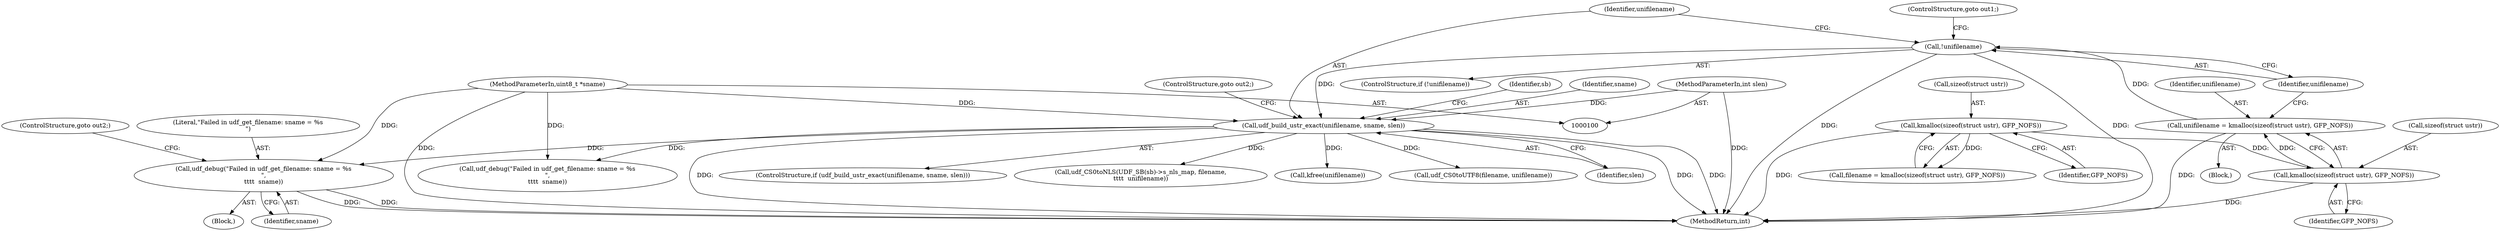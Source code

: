 digraph "0_linux_0e5cc9a40ada6046e6bc3bdfcd0c0d7e4b706b14_3@pointer" {
"1000171" [label="(Call,udf_debug(\"Failed in udf_get_filename: sname = %s\n\",\n\t\t\t\t  sname))"];
"1000135" [label="(Call,udf_build_ustr_exact(unifilename, sname, slen))"];
"1000131" [label="(Call,!unifilename)"];
"1000124" [label="(Call,unifilename = kmalloc(sizeof(struct ustr), GFP_NOFS))"];
"1000126" [label="(Call,kmalloc(sizeof(struct ustr), GFP_NOFS))"];
"1000115" [label="(Call,kmalloc(sizeof(struct ustr), GFP_NOFS))"];
"1000102" [label="(MethodParameterIn,uint8_t *sname)"];
"1000103" [label="(MethodParameterIn,int slen)"];
"1000171" [label="(Call,udf_debug(\"Failed in udf_get_filename: sname = %s\n\",\n\t\t\t\t  sname))"];
"1000103" [label="(MethodParameterIn,int slen)"];
"1000134" [label="(ControlStructure,if (udf_build_ustr_exact(unifilename, sname, slen)))"];
"1000126" [label="(Call,kmalloc(sizeof(struct ustr), GFP_NOFS))"];
"1000135" [label="(Call,udf_build_ustr_exact(unifilename, sname, slen))"];
"1000127" [label="(Call,sizeof(struct ustr))"];
"1000131" [label="(Call,!unifilename)"];
"1000125" [label="(Identifier,unifilename)"];
"1000172" [label="(Literal,\"Failed in udf_get_filename: sname = %s\n\")"];
"1000174" [label="(ControlStructure,goto out2;)"];
"1000170" [label="(Block,)"];
"1000163" [label="(Call,udf_CS0toNLS(UDF_SB(sb)->s_nls_map, filename,\n\t\t\t\t  unifilename))"];
"1000195" [label="(Call,kfree(unifilename))"];
"1000113" [label="(Call,filename = kmalloc(sizeof(struct ustr), GFP_NOFS))"];
"1000124" [label="(Call,unifilename = kmalloc(sizeof(struct ustr), GFP_NOFS))"];
"1000173" [label="(Identifier,sname)"];
"1000136" [label="(Identifier,unifilename)"];
"1000147" [label="(Call,udf_CS0toUTF8(filename, unifilename))"];
"1000118" [label="(Identifier,GFP_NOFS)"];
"1000129" [label="(Identifier,GFP_NOFS)"];
"1000106" [label="(Block,)"];
"1000138" [label="(Identifier,slen)"];
"1000137" [label="(Identifier,sname)"];
"1000139" [label="(ControlStructure,goto out2;)"];
"1000132" [label="(Identifier,unifilename)"];
"1000115" [label="(Call,kmalloc(sizeof(struct ustr), GFP_NOFS))"];
"1000102" [label="(MethodParameterIn,uint8_t *sname)"];
"1000116" [label="(Call,sizeof(struct ustr))"];
"1000130" [label="(ControlStructure,if (!unifilename))"];
"1000142" [label="(Identifier,sb)"];
"1000133" [label="(ControlStructure,goto out1;)"];
"1000202" [label="(MethodReturn,int)"];
"1000151" [label="(Call,udf_debug(\"Failed in udf_get_filename: sname = %s\n\",\n\t\t\t\t  sname))"];
"1000171" -> "1000170"  [label="AST: "];
"1000171" -> "1000173"  [label="CFG: "];
"1000172" -> "1000171"  [label="AST: "];
"1000173" -> "1000171"  [label="AST: "];
"1000174" -> "1000171"  [label="CFG: "];
"1000171" -> "1000202"  [label="DDG: "];
"1000171" -> "1000202"  [label="DDG: "];
"1000135" -> "1000171"  [label="DDG: "];
"1000102" -> "1000171"  [label="DDG: "];
"1000135" -> "1000134"  [label="AST: "];
"1000135" -> "1000138"  [label="CFG: "];
"1000136" -> "1000135"  [label="AST: "];
"1000137" -> "1000135"  [label="AST: "];
"1000138" -> "1000135"  [label="AST: "];
"1000139" -> "1000135"  [label="CFG: "];
"1000142" -> "1000135"  [label="CFG: "];
"1000135" -> "1000202"  [label="DDG: "];
"1000135" -> "1000202"  [label="DDG: "];
"1000135" -> "1000202"  [label="DDG: "];
"1000131" -> "1000135"  [label="DDG: "];
"1000102" -> "1000135"  [label="DDG: "];
"1000103" -> "1000135"  [label="DDG: "];
"1000135" -> "1000147"  [label="DDG: "];
"1000135" -> "1000151"  [label="DDG: "];
"1000135" -> "1000163"  [label="DDG: "];
"1000135" -> "1000195"  [label="DDG: "];
"1000131" -> "1000130"  [label="AST: "];
"1000131" -> "1000132"  [label="CFG: "];
"1000132" -> "1000131"  [label="AST: "];
"1000133" -> "1000131"  [label="CFG: "];
"1000136" -> "1000131"  [label="CFG: "];
"1000131" -> "1000202"  [label="DDG: "];
"1000131" -> "1000202"  [label="DDG: "];
"1000124" -> "1000131"  [label="DDG: "];
"1000124" -> "1000106"  [label="AST: "];
"1000124" -> "1000126"  [label="CFG: "];
"1000125" -> "1000124"  [label="AST: "];
"1000126" -> "1000124"  [label="AST: "];
"1000132" -> "1000124"  [label="CFG: "];
"1000124" -> "1000202"  [label="DDG: "];
"1000126" -> "1000124"  [label="DDG: "];
"1000126" -> "1000129"  [label="CFG: "];
"1000127" -> "1000126"  [label="AST: "];
"1000129" -> "1000126"  [label="AST: "];
"1000126" -> "1000202"  [label="DDG: "];
"1000115" -> "1000126"  [label="DDG: "];
"1000115" -> "1000113"  [label="AST: "];
"1000115" -> "1000118"  [label="CFG: "];
"1000116" -> "1000115"  [label="AST: "];
"1000118" -> "1000115"  [label="AST: "];
"1000113" -> "1000115"  [label="CFG: "];
"1000115" -> "1000202"  [label="DDG: "];
"1000115" -> "1000113"  [label="DDG: "];
"1000102" -> "1000100"  [label="AST: "];
"1000102" -> "1000202"  [label="DDG: "];
"1000102" -> "1000151"  [label="DDG: "];
"1000103" -> "1000100"  [label="AST: "];
"1000103" -> "1000202"  [label="DDG: "];
}
